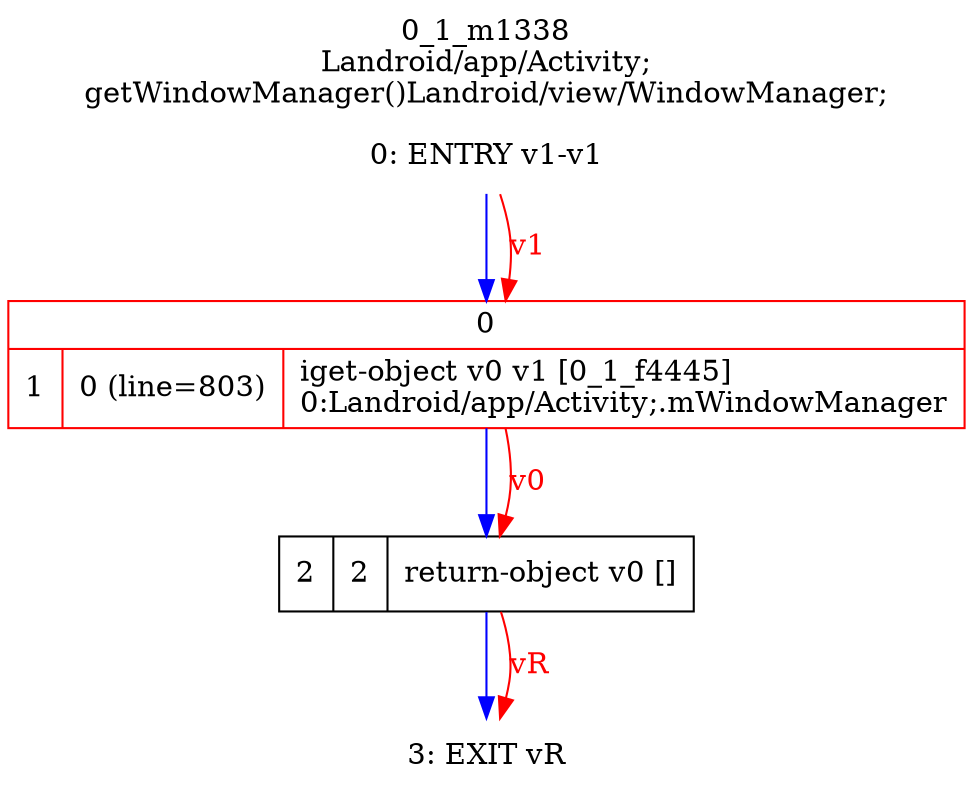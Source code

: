 digraph G {
rankdir=UD;
labelloc=t;
label="0_1_m1338\nLandroid/app/Activity;
getWindowManager()Landroid/view/WindowManager;";
0[label="0: ENTRY v1-v1",shape=plaintext];
1[label="{0|{1|0 (line=803)|iget-object v0 v1 [0_1_f4445]\l0:Landroid/app/Activity;.mWindowManager\l}}",shape=record, color=red];
2[label="2|2|return-object v0 []\l",shape=record];
3[label="3: EXIT vR",shape=plaintext];
0->1 [color=blue, fontcolor=blue,weight=100, taillabel=""];
1->2 [color=blue, fontcolor=blue,weight=100, taillabel=""];
2->3 [color=blue, fontcolor=blue,weight=100, taillabel=""];
0->1 [color=red, fontcolor=red, label="v1"];
1->2 [color=red, fontcolor=red, label="v0"];
2->3 [color=red, fontcolor=red, label="vR"];
}
